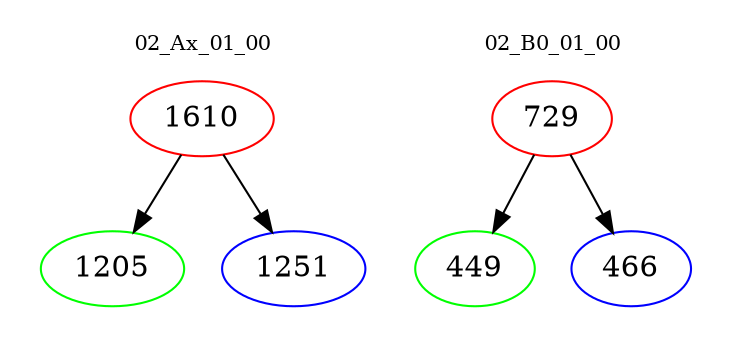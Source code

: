 digraph{
subgraph cluster_0 {
color = white
label = "02_Ax_01_00";
fontsize=10;
T0_1610 [label="1610", color="red"]
T0_1610 -> T0_1205 [color="black"]
T0_1205 [label="1205", color="green"]
T0_1610 -> T0_1251 [color="black"]
T0_1251 [label="1251", color="blue"]
}
subgraph cluster_1 {
color = white
label = "02_B0_01_00";
fontsize=10;
T1_729 [label="729", color="red"]
T1_729 -> T1_449 [color="black"]
T1_449 [label="449", color="green"]
T1_729 -> T1_466 [color="black"]
T1_466 [label="466", color="blue"]
}
}
